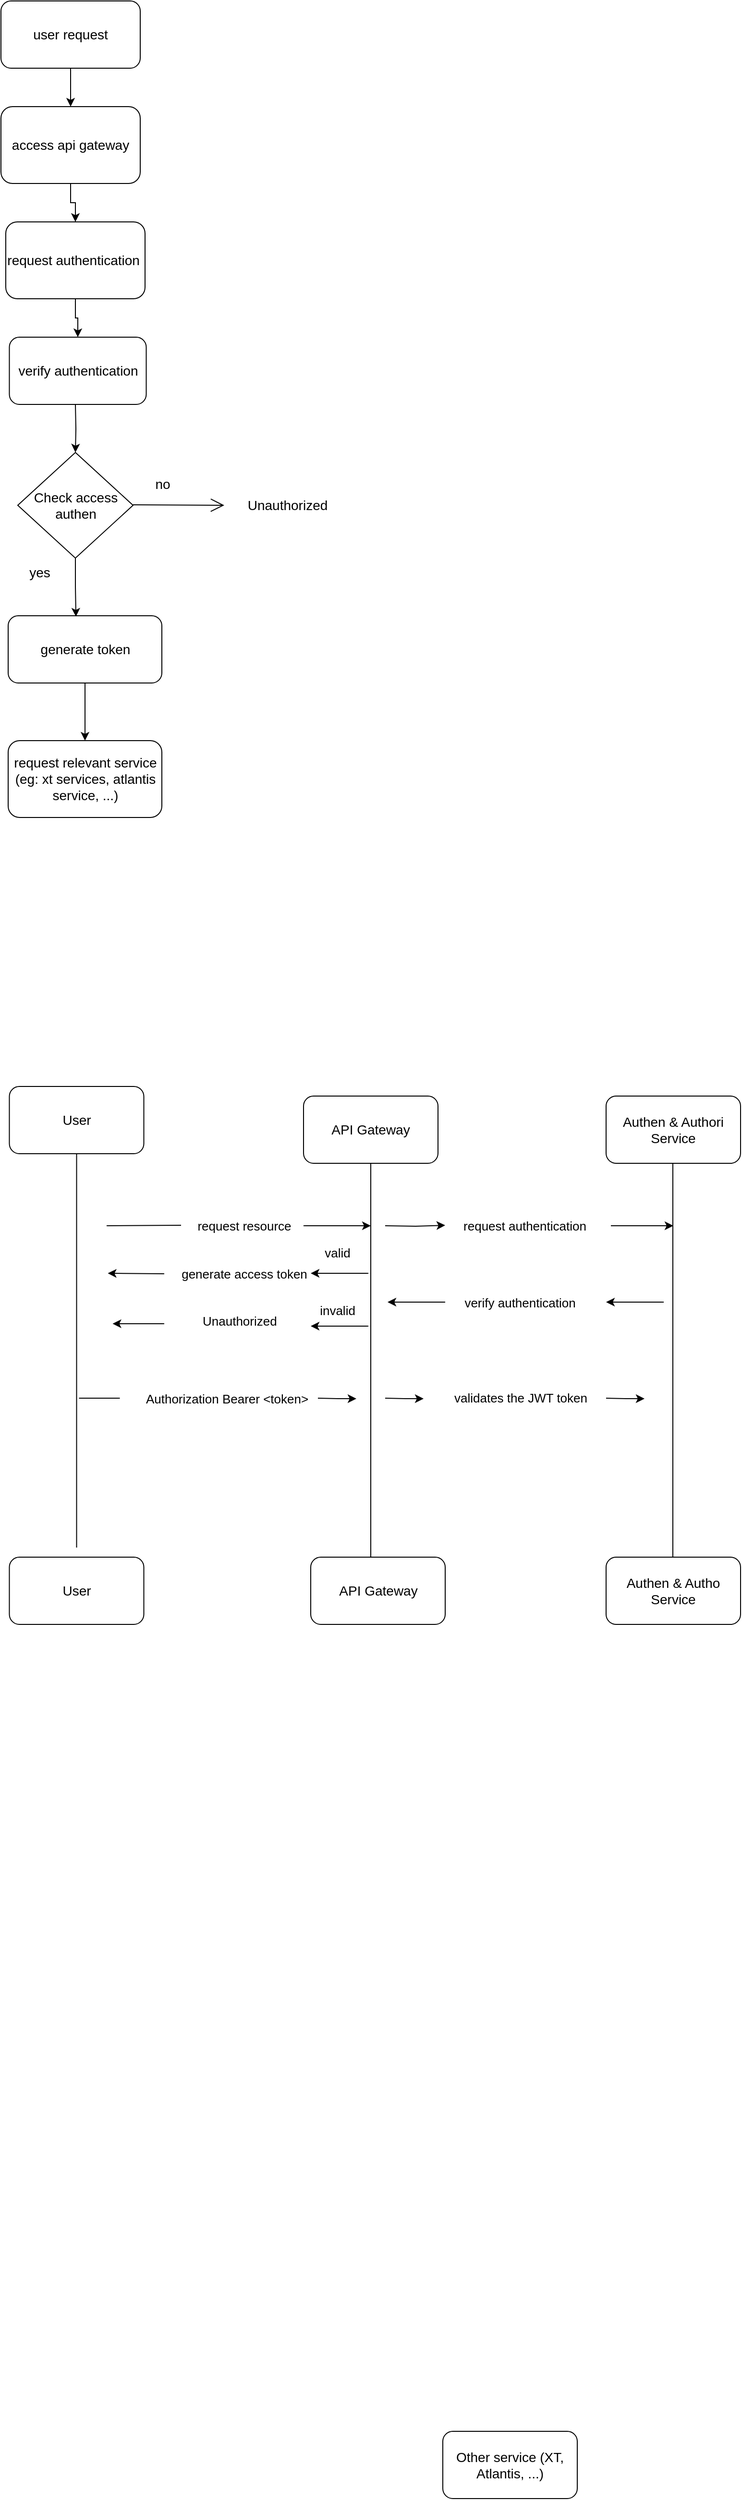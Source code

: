 <mxfile version="24.8.6">
  <diagram name="Page-1" id="XskubEJi0R3WrxgRnHOm">
    <mxGraphModel dx="2020" dy="1042" grid="1" gridSize="10" guides="1" tooltips="1" connect="1" arrows="1" fold="1" page="1" pageScale="1" pageWidth="850" pageHeight="1100" math="0" shadow="0">
      <root>
        <mxCell id="0" />
        <mxCell id="1" parent="0" />
        <mxCell id="0LMOfcOHEF7ToOQz5EPv-5" style="edgeStyle=orthogonalEdgeStyle;rounded=0;orthogonalLoop=1;jettySize=auto;html=1;exitX=0.5;exitY=1;exitDx=0;exitDy=0;fontSize=14;" edge="1" parent="1" source="0LMOfcOHEF7ToOQz5EPv-1" target="0LMOfcOHEF7ToOQz5EPv-4">
          <mxGeometry relative="1" as="geometry" />
        </mxCell>
        <mxCell id="0LMOfcOHEF7ToOQz5EPv-1" value="user request" style="rounded=1;whiteSpace=wrap;html=1;fontSize=14;" vertex="1" parent="1">
          <mxGeometry x="20" y="20" width="145" height="70" as="geometry" />
        </mxCell>
        <mxCell id="0LMOfcOHEF7ToOQz5EPv-38" style="edgeStyle=orthogonalEdgeStyle;rounded=0;orthogonalLoop=1;jettySize=auto;html=1;entryX=0.5;entryY=0;entryDx=0;entryDy=0;" edge="1" parent="1" source="0LMOfcOHEF7ToOQz5EPv-2" target="0LMOfcOHEF7ToOQz5EPv-23">
          <mxGeometry relative="1" as="geometry" />
        </mxCell>
        <mxCell id="0LMOfcOHEF7ToOQz5EPv-2" value="request authentication&amp;nbsp;" style="rounded=1;whiteSpace=wrap;html=1;fontSize=14;" vertex="1" parent="1">
          <mxGeometry x="25" y="250" width="145" height="80" as="geometry" />
        </mxCell>
        <mxCell id="0LMOfcOHEF7ToOQz5EPv-6" style="edgeStyle=orthogonalEdgeStyle;rounded=0;orthogonalLoop=1;jettySize=auto;html=1;fontSize=14;" edge="1" parent="1" source="0LMOfcOHEF7ToOQz5EPv-4" target="0LMOfcOHEF7ToOQz5EPv-2">
          <mxGeometry relative="1" as="geometry" />
        </mxCell>
        <mxCell id="0LMOfcOHEF7ToOQz5EPv-4" value="access api gateway" style="rounded=1;whiteSpace=wrap;html=1;fontSize=14;" vertex="1" parent="1">
          <mxGeometry x="20" y="130" width="145" height="80" as="geometry" />
        </mxCell>
        <mxCell id="0LMOfcOHEF7ToOQz5EPv-7" value="Check access authen" style="rhombus;whiteSpace=wrap;html=1;fontSize=14;" vertex="1" parent="1">
          <mxGeometry x="37.5" y="490" width="120" height="110" as="geometry" />
        </mxCell>
        <mxCell id="0LMOfcOHEF7ToOQz5EPv-8" value="" style="endArrow=open;endFill=1;endSize=12;html=1;rounded=0;fontSize=14;" edge="1" parent="1">
          <mxGeometry width="160" relative="1" as="geometry">
            <mxPoint x="157.5" y="544.5" as="sourcePoint" />
            <mxPoint x="252.5" y="545" as="targetPoint" />
          </mxGeometry>
        </mxCell>
        <mxCell id="0LMOfcOHEF7ToOQz5EPv-10" style="edgeStyle=orthogonalEdgeStyle;rounded=0;orthogonalLoop=1;jettySize=auto;html=1;entryX=0.5;entryY=0;entryDx=0;entryDy=0;fontSize=14;" edge="1" parent="1" target="0LMOfcOHEF7ToOQz5EPv-7">
          <mxGeometry relative="1" as="geometry">
            <mxPoint x="97.5" y="440" as="sourcePoint" />
            <mxPoint x="97.5" y="480" as="targetPoint" />
          </mxGeometry>
        </mxCell>
        <mxCell id="0LMOfcOHEF7ToOQz5EPv-11" value="no" style="text;html=1;align=center;verticalAlign=middle;resizable=0;points=[];autosize=1;strokeColor=none;fillColor=none;fontSize=14;" vertex="1" parent="1">
          <mxGeometry x="167.5" y="508" width="40" height="30" as="geometry" />
        </mxCell>
        <mxCell id="0LMOfcOHEF7ToOQz5EPv-12" value="yes" style="text;html=1;align=center;verticalAlign=middle;resizable=0;points=[];autosize=1;strokeColor=none;fillColor=none;fontSize=14;" vertex="1" parent="1">
          <mxGeometry x="35" y="600" width="50" height="30" as="geometry" />
        </mxCell>
        <mxCell id="0LMOfcOHEF7ToOQz5EPv-42" style="edgeStyle=orthogonalEdgeStyle;rounded=0;orthogonalLoop=1;jettySize=auto;html=1;" edge="1" parent="1" source="0LMOfcOHEF7ToOQz5EPv-13" target="0LMOfcOHEF7ToOQz5EPv-39">
          <mxGeometry relative="1" as="geometry" />
        </mxCell>
        <mxCell id="0LMOfcOHEF7ToOQz5EPv-13" value="generate token" style="rounded=1;whiteSpace=wrap;html=1;fontSize=14;" vertex="1" parent="1">
          <mxGeometry x="27.5" y="660" width="160" height="70" as="geometry" />
        </mxCell>
        <mxCell id="0LMOfcOHEF7ToOQz5EPv-14" value="&lt;p style=&quot;line-height: 120%; font-size: 14px;&quot;&gt;Unauthorized&lt;/p&gt;" style="text;html=1;align=center;verticalAlign=middle;resizable=0;points=[];autosize=1;strokeColor=none;fillColor=none;fontSize=14;" vertex="1" parent="1">
          <mxGeometry x="262.5" y="515" width="110" height="60" as="geometry" />
        </mxCell>
        <mxCell id="0LMOfcOHEF7ToOQz5EPv-15" value="User" style="rounded=1;whiteSpace=wrap;html=1;fontSize=14;" vertex="1" parent="1">
          <mxGeometry x="28.75" y="1640" width="140" height="70" as="geometry" />
        </mxCell>
        <mxCell id="0LMOfcOHEF7ToOQz5EPv-16" value="User" style="rounded=1;whiteSpace=wrap;html=1;fontSize=14;" vertex="1" parent="1">
          <mxGeometry x="28.75" y="1150" width="140" height="70" as="geometry" />
        </mxCell>
        <mxCell id="0LMOfcOHEF7ToOQz5EPv-17" value="API Gateway" style="rounded=1;whiteSpace=wrap;html=1;fontSize=14;" vertex="1" parent="1">
          <mxGeometry x="335" y="1160" width="140" height="70" as="geometry" />
        </mxCell>
        <mxCell id="0LMOfcOHEF7ToOQz5EPv-18" value="API Gateway" style="rounded=1;whiteSpace=wrap;html=1;fontSize=14;" vertex="1" parent="1">
          <mxGeometry x="342.5" y="1640" width="140" height="70" as="geometry" />
        </mxCell>
        <mxCell id="0LMOfcOHEF7ToOQz5EPv-20" value="" style="endArrow=none;html=1;rounded=0;entryX=0.5;entryY=1;entryDx=0;entryDy=0;" edge="1" parent="1" target="0LMOfcOHEF7ToOQz5EPv-17">
          <mxGeometry width="50" height="50" relative="1" as="geometry">
            <mxPoint x="405" y="1640" as="sourcePoint" />
            <mxPoint x="178" y="930" as="targetPoint" />
          </mxGeometry>
        </mxCell>
        <mxCell id="0LMOfcOHEF7ToOQz5EPv-28" style="edgeStyle=orthogonalEdgeStyle;rounded=0;orthogonalLoop=1;jettySize=auto;html=1;" edge="1" parent="1">
          <mxGeometry relative="1" as="geometry">
            <mxPoint x="405" y="1295" as="targetPoint" />
            <mxPoint x="335" y="1295" as="sourcePoint" />
          </mxGeometry>
        </mxCell>
        <mxCell id="0LMOfcOHEF7ToOQz5EPv-22" value="request resource" style="text;html=1;align=center;verticalAlign=middle;resizable=0;points=[];autosize=1;strokeColor=none;fillColor=none;fontSize=13;" vertex="1" parent="1">
          <mxGeometry x="212.5" y="1280" width="120" height="30" as="geometry" />
        </mxCell>
        <mxCell id="0LMOfcOHEF7ToOQz5EPv-23" value="verify authentication" style="rounded=1;whiteSpace=wrap;html=1;fontSize=14;" vertex="1" parent="1">
          <mxGeometry x="28.75" y="370" width="142.5" height="70" as="geometry" />
        </mxCell>
        <mxCell id="0LMOfcOHEF7ToOQz5EPv-29" style="edgeStyle=orthogonalEdgeStyle;rounded=0;orthogonalLoop=1;jettySize=auto;html=1;" edge="1" parent="1">
          <mxGeometry relative="1" as="geometry">
            <mxPoint x="720" y="1295" as="targetPoint" />
            <mxPoint x="655" y="1295" as="sourcePoint" />
          </mxGeometry>
        </mxCell>
        <mxCell id="0LMOfcOHEF7ToOQz5EPv-24" value="request authentication" style="text;html=1;align=center;verticalAlign=middle;resizable=0;points=[];autosize=1;strokeColor=none;fillColor=none;fontSize=13;" vertex="1" parent="1">
          <mxGeometry x="490" y="1280" width="150" height="30" as="geometry" />
        </mxCell>
        <mxCell id="0LMOfcOHEF7ToOQz5EPv-25" value="Authen &amp;amp; Authori Service" style="rounded=1;whiteSpace=wrap;html=1;fontSize=14;" vertex="1" parent="1">
          <mxGeometry x="650" y="1160" width="140" height="70" as="geometry" />
        </mxCell>
        <mxCell id="0LMOfcOHEF7ToOQz5EPv-26" value="Authen &amp;amp; Autho Service" style="rounded=1;whiteSpace=wrap;html=1;fontSize=14;" vertex="1" parent="1">
          <mxGeometry x="650" y="1640" width="140" height="70" as="geometry" />
        </mxCell>
        <mxCell id="0LMOfcOHEF7ToOQz5EPv-27" value="" style="endArrow=none;html=1;rounded=0;entryX=0.5;entryY=1;entryDx=0;entryDy=0;" edge="1" parent="1">
          <mxGeometry width="50" height="50" relative="1" as="geometry">
            <mxPoint x="719.5" y="1640" as="sourcePoint" />
            <mxPoint x="719.5" y="1230" as="targetPoint" />
          </mxGeometry>
        </mxCell>
        <mxCell id="0LMOfcOHEF7ToOQz5EPv-30" value="" style="endArrow=none;html=1;rounded=0;" edge="1" parent="1">
          <mxGeometry width="50" height="50" relative="1" as="geometry">
            <mxPoint x="130" y="1295" as="sourcePoint" />
            <mxPoint x="207.5" y="1294.5" as="targetPoint" />
          </mxGeometry>
        </mxCell>
        <mxCell id="0LMOfcOHEF7ToOQz5EPv-32" value="verify authentication" style="text;html=1;align=center;verticalAlign=middle;resizable=0;points=[];autosize=1;strokeColor=none;fillColor=none;fontSize=13;" vertex="1" parent="1">
          <mxGeometry x="490" y="1360" width="140" height="30" as="geometry" />
        </mxCell>
        <mxCell id="0LMOfcOHEF7ToOQz5EPv-34" value="" style="endArrow=classic;html=1;rounded=0;" edge="1" parent="1">
          <mxGeometry width="50" height="50" relative="1" as="geometry">
            <mxPoint x="710" y="1374.5" as="sourcePoint" />
            <mxPoint x="650" y="1374.5" as="targetPoint" />
          </mxGeometry>
        </mxCell>
        <mxCell id="0LMOfcOHEF7ToOQz5EPv-35" value="" style="endArrow=classic;html=1;rounded=0;" edge="1" parent="1">
          <mxGeometry width="50" height="50" relative="1" as="geometry">
            <mxPoint x="482.5" y="1374.5" as="sourcePoint" />
            <mxPoint x="422.5" y="1374.5" as="targetPoint" />
          </mxGeometry>
        </mxCell>
        <mxCell id="0LMOfcOHEF7ToOQz5EPv-36" value="Other service (XT, Atlantis, ...)" style="rounded=1;whiteSpace=wrap;html=1;fontSize=14;" vertex="1" parent="1">
          <mxGeometry x="480" y="2550" width="140" height="70" as="geometry" />
        </mxCell>
        <mxCell id="0LMOfcOHEF7ToOQz5EPv-39" value="request relevant service (eg: xt services, atlantis service, ...)" style="rounded=1;whiteSpace=wrap;html=1;fontSize=14;" vertex="1" parent="1">
          <mxGeometry x="27.5" y="790" width="160" height="80" as="geometry" />
        </mxCell>
        <mxCell id="0LMOfcOHEF7ToOQz5EPv-41" style="edgeStyle=orthogonalEdgeStyle;rounded=0;orthogonalLoop=1;jettySize=auto;html=1;entryX=0.441;entryY=0.013;entryDx=0;entryDy=0;entryPerimeter=0;" edge="1" parent="1" source="0LMOfcOHEF7ToOQz5EPv-7" target="0LMOfcOHEF7ToOQz5EPv-13">
          <mxGeometry relative="1" as="geometry" />
        </mxCell>
        <mxCell id="0LMOfcOHEF7ToOQz5EPv-43" value="generate access token" style="text;html=1;align=center;verticalAlign=middle;resizable=0;points=[];autosize=1;strokeColor=none;fillColor=none;fontSize=13;" vertex="1" parent="1">
          <mxGeometry x="197.5" y="1330" width="150" height="30" as="geometry" />
        </mxCell>
        <mxCell id="0LMOfcOHEF7ToOQz5EPv-45" value="" style="endArrow=classic;html=1;rounded=0;" edge="1" parent="1">
          <mxGeometry width="50" height="50" relative="1" as="geometry">
            <mxPoint x="190" y="1345" as="sourcePoint" />
            <mxPoint x="131.25" y="1344.5" as="targetPoint" />
          </mxGeometry>
        </mxCell>
        <mxCell id="0LMOfcOHEF7ToOQz5EPv-46" value="Unauthorized" style="text;whiteSpace=wrap;html=1;fontSize=13;" vertex="1" parent="1">
          <mxGeometry x="227.5" y="1380" width="100" height="40" as="geometry" />
        </mxCell>
        <mxCell id="0LMOfcOHEF7ToOQz5EPv-48" value="" style="endArrow=none;html=1;rounded=0;entryX=0.5;entryY=1;entryDx=0;entryDy=0;" edge="1" parent="1" target="0LMOfcOHEF7ToOQz5EPv-16">
          <mxGeometry width="50" height="50" relative="1" as="geometry">
            <mxPoint x="98.75" y="1630" as="sourcePoint" />
            <mxPoint x="468.75" y="1310" as="targetPoint" />
          </mxGeometry>
        </mxCell>
        <mxCell id="0LMOfcOHEF7ToOQz5EPv-49" value="" style="endArrow=classic;html=1;rounded=0;" edge="1" parent="1">
          <mxGeometry width="50" height="50" relative="1" as="geometry">
            <mxPoint x="402.5" y="1344.5" as="sourcePoint" />
            <mxPoint x="342.5" y="1344.5" as="targetPoint" />
          </mxGeometry>
        </mxCell>
        <mxCell id="0LMOfcOHEF7ToOQz5EPv-50" value="valid" style="text;html=1;align=center;verticalAlign=middle;resizable=0;points=[];autosize=1;strokeColor=none;fillColor=none;fontSize=13;" vertex="1" parent="1">
          <mxGeometry x="345" y="1308" width="50" height="30" as="geometry" />
        </mxCell>
        <mxCell id="0LMOfcOHEF7ToOQz5EPv-51" value="" style="endArrow=classic;html=1;rounded=0;" edge="1" parent="1">
          <mxGeometry width="50" height="50" relative="1" as="geometry">
            <mxPoint x="402.5" y="1399.5" as="sourcePoint" />
            <mxPoint x="342.5" y="1399.5" as="targetPoint" />
          </mxGeometry>
        </mxCell>
        <mxCell id="0LMOfcOHEF7ToOQz5EPv-52" value="invalid" style="text;html=1;align=center;verticalAlign=middle;resizable=0;points=[];autosize=1;strokeColor=none;fillColor=none;fontSize=13;" vertex="1" parent="1">
          <mxGeometry x="340" y="1368" width="60" height="30" as="geometry" />
        </mxCell>
        <mxCell id="0LMOfcOHEF7ToOQz5EPv-53" value="" style="endArrow=classic;html=1;rounded=0;" edge="1" parent="1">
          <mxGeometry width="50" height="50" relative="1" as="geometry">
            <mxPoint x="190" y="1397" as="sourcePoint" />
            <mxPoint x="136.25" y="1397" as="targetPoint" />
          </mxGeometry>
        </mxCell>
        <mxCell id="0LMOfcOHEF7ToOQz5EPv-54" value="&lt;font style=&quot;font-size: 13px;&quot;&gt;Authorization Bearer &amp;lt;token&amp;gt;&lt;/font&gt;" style="text;html=1;align=center;verticalAlign=middle;resizable=0;points=[];autosize=1;strokeColor=none;fillColor=none;fontSize=13;" vertex="1" parent="1">
          <mxGeometry x="160" y="1460" width="190" height="30" as="geometry" />
        </mxCell>
        <mxCell id="0LMOfcOHEF7ToOQz5EPv-56" style="edgeStyle=orthogonalEdgeStyle;rounded=0;orthogonalLoop=1;jettySize=auto;html=1;" edge="1" parent="1">
          <mxGeometry relative="1" as="geometry">
            <mxPoint x="390" y="1475" as="targetPoint" />
            <mxPoint x="350" y="1474.5" as="sourcePoint" />
          </mxGeometry>
        </mxCell>
        <mxCell id="0LMOfcOHEF7ToOQz5EPv-57" value="" style="endArrow=none;html=1;rounded=0;" edge="1" parent="1">
          <mxGeometry width="50" height="50" relative="1" as="geometry">
            <mxPoint x="101.25" y="1474.5" as="sourcePoint" />
            <mxPoint x="143.75" y="1474.5" as="targetPoint" />
          </mxGeometry>
        </mxCell>
        <mxCell id="0LMOfcOHEF7ToOQz5EPv-58" value="validates the JWT token" style="text;whiteSpace=wrap;html=1;fontSize=13;" vertex="1" parent="1">
          <mxGeometry x="490" y="1460" width="160" height="40" as="geometry" />
        </mxCell>
        <mxCell id="0LMOfcOHEF7ToOQz5EPv-59" style="edgeStyle=orthogonalEdgeStyle;rounded=0;orthogonalLoop=1;jettySize=auto;html=1;" edge="1" parent="1">
          <mxGeometry relative="1" as="geometry">
            <mxPoint x="482.5" y="1294.5" as="targetPoint" />
            <mxPoint x="420" y="1295" as="sourcePoint" />
          </mxGeometry>
        </mxCell>
        <mxCell id="0LMOfcOHEF7ToOQz5EPv-60" style="edgeStyle=orthogonalEdgeStyle;rounded=0;orthogonalLoop=1;jettySize=auto;html=1;" edge="1" parent="1">
          <mxGeometry relative="1" as="geometry">
            <mxPoint x="460" y="1475" as="targetPoint" />
            <mxPoint x="420" y="1474.5" as="sourcePoint" />
          </mxGeometry>
        </mxCell>
        <mxCell id="0LMOfcOHEF7ToOQz5EPv-61" style="edgeStyle=orthogonalEdgeStyle;rounded=0;orthogonalLoop=1;jettySize=auto;html=1;" edge="1" parent="1">
          <mxGeometry relative="1" as="geometry">
            <mxPoint x="690" y="1475" as="targetPoint" />
            <mxPoint x="650" y="1474.5" as="sourcePoint" />
          </mxGeometry>
        </mxCell>
      </root>
    </mxGraphModel>
  </diagram>
</mxfile>
